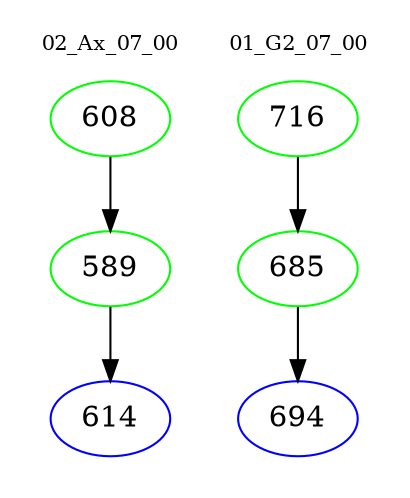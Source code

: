 digraph{
subgraph cluster_0 {
color = white
label = "02_Ax_07_00";
fontsize=10;
T0_608 [label="608", color="green"]
T0_608 -> T0_589 [color="black"]
T0_589 [label="589", color="green"]
T0_589 -> T0_614 [color="black"]
T0_614 [label="614", color="blue"]
}
subgraph cluster_1 {
color = white
label = "01_G2_07_00";
fontsize=10;
T1_716 [label="716", color="green"]
T1_716 -> T1_685 [color="black"]
T1_685 [label="685", color="green"]
T1_685 -> T1_694 [color="black"]
T1_694 [label="694", color="blue"]
}
}
